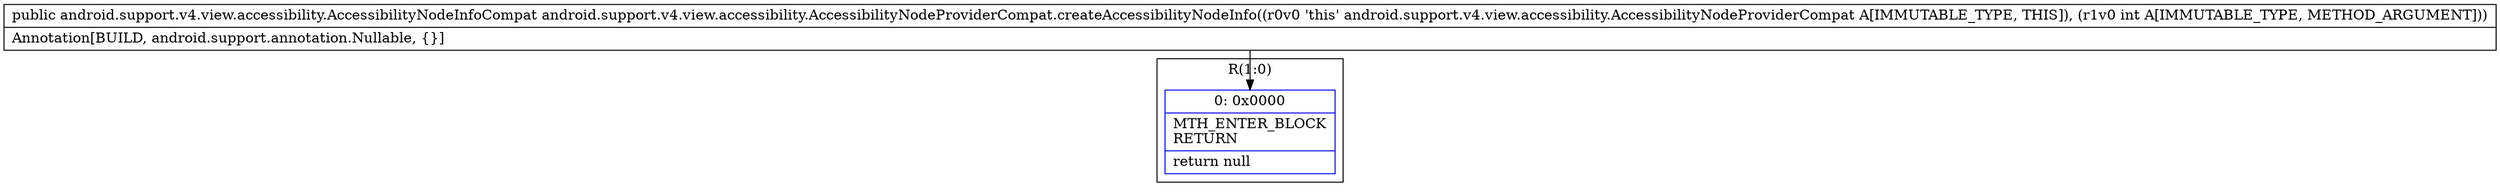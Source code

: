 digraph "CFG forandroid.support.v4.view.accessibility.AccessibilityNodeProviderCompat.createAccessibilityNodeInfo(I)Landroid\/support\/v4\/view\/accessibility\/AccessibilityNodeInfoCompat;" {
subgraph cluster_Region_715619582 {
label = "R(1:0)";
node [shape=record,color=blue];
Node_0 [shape=record,label="{0\:\ 0x0000|MTH_ENTER_BLOCK\lRETURN\l|return null\l}"];
}
MethodNode[shape=record,label="{public android.support.v4.view.accessibility.AccessibilityNodeInfoCompat android.support.v4.view.accessibility.AccessibilityNodeProviderCompat.createAccessibilityNodeInfo((r0v0 'this' android.support.v4.view.accessibility.AccessibilityNodeProviderCompat A[IMMUTABLE_TYPE, THIS]), (r1v0 int A[IMMUTABLE_TYPE, METHOD_ARGUMENT]))  | Annotation[BUILD, android.support.annotation.Nullable, \{\}]\l}"];
MethodNode -> Node_0;
}

